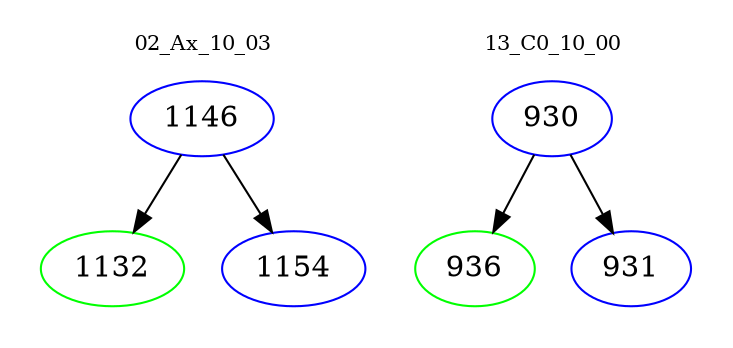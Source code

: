 digraph{
subgraph cluster_0 {
color = white
label = "02_Ax_10_03";
fontsize=10;
T0_1146 [label="1146", color="blue"]
T0_1146 -> T0_1132 [color="black"]
T0_1132 [label="1132", color="green"]
T0_1146 -> T0_1154 [color="black"]
T0_1154 [label="1154", color="blue"]
}
subgraph cluster_1 {
color = white
label = "13_C0_10_00";
fontsize=10;
T1_930 [label="930", color="blue"]
T1_930 -> T1_936 [color="black"]
T1_936 [label="936", color="green"]
T1_930 -> T1_931 [color="black"]
T1_931 [label="931", color="blue"]
}
}
